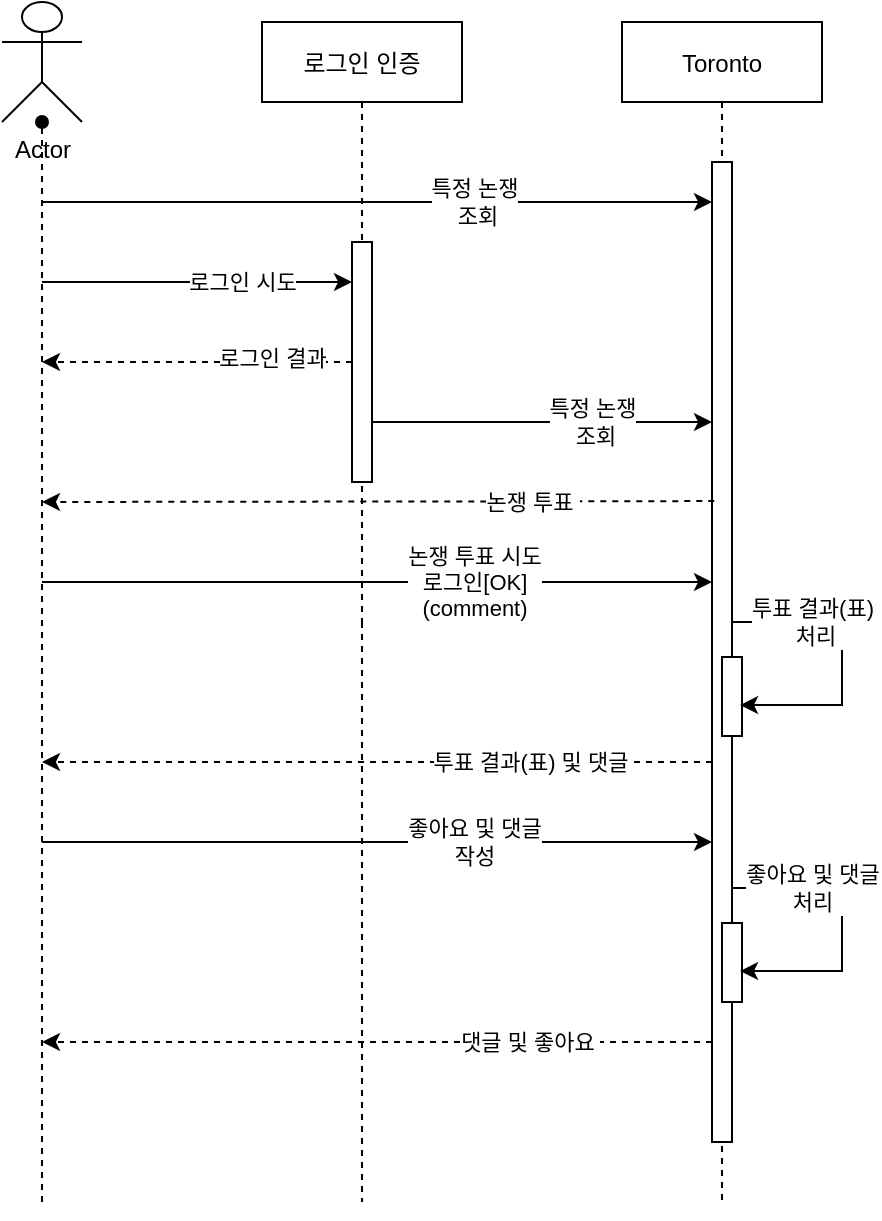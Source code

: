 <mxfile version="20.0.1" type="github">
  <diagram id="kgpKYQtTHZ0yAKxKKP6v" name="Page-1">
    <mxGraphModel dx="1902" dy="720" grid="1" gridSize="10" guides="1" tooltips="1" connect="1" arrows="1" fold="1" page="1" pageScale="1" pageWidth="850" pageHeight="1100" math="0" shadow="0">
      <root>
        <mxCell id="0" />
        <mxCell id="1" parent="0" />
        <mxCell id="PEhFff4IV3TKT-8xSN0i-9" style="edgeStyle=orthogonalEdgeStyle;rounded=0;orthogonalLoop=1;jettySize=auto;html=1;dashed=1;endArrow=none;endFill=0;" edge="1" parent="1" source="3nuBFxr9cyL0pnOWT2aG-1">
          <mxGeometry relative="1" as="geometry">
            <mxPoint x="170" y="670" as="targetPoint" />
          </mxGeometry>
        </mxCell>
        <mxCell id="3nuBFxr9cyL0pnOWT2aG-1" value="로그인 인증" style="shape=umlLifeline;perimeter=lifelinePerimeter;container=1;collapsible=0;recursiveResize=0;rounded=0;shadow=0;strokeWidth=1;" parent="1" vertex="1">
          <mxGeometry x="120" y="80" width="100" height="300" as="geometry" />
        </mxCell>
        <mxCell id="PEhFff4IV3TKT-8xSN0i-24" value="" style="points=[];perimeter=orthogonalPerimeter;rounded=0;shadow=0;strokeWidth=1;" vertex="1" parent="3nuBFxr9cyL0pnOWT2aG-1">
          <mxGeometry x="45" y="110" width="10" height="120" as="geometry" />
        </mxCell>
        <mxCell id="PEhFff4IV3TKT-8xSN0i-23" value="" style="endArrow=classic;html=1;rounded=0;" edge="1" parent="3nuBFxr9cyL0pnOWT2aG-1" target="PEhFff4IV3TKT-8xSN0i-24">
          <mxGeometry width="50" height="50" relative="1" as="geometry">
            <mxPoint x="-110" y="130" as="sourcePoint" />
            <mxPoint x="40" y="130" as="targetPoint" />
          </mxGeometry>
        </mxCell>
        <mxCell id="PEhFff4IV3TKT-8xSN0i-25" value="로그인 시도" style="edgeLabel;html=1;align=center;verticalAlign=middle;resizable=0;points=[];" vertex="1" connectable="0" parent="PEhFff4IV3TKT-8xSN0i-23">
          <mxGeometry x="0.286" relative="1" as="geometry">
            <mxPoint as="offset" />
          </mxGeometry>
        </mxCell>
        <mxCell id="PEhFff4IV3TKT-8xSN0i-49" value="" style="endArrow=classic;html=1;rounded=0;dashed=1;" edge="1" parent="3nuBFxr9cyL0pnOWT2aG-1">
          <mxGeometry width="50" height="50" relative="1" as="geometry">
            <mxPoint x="45" y="170" as="sourcePoint" />
            <mxPoint x="-110" y="170" as="targetPoint" />
          </mxGeometry>
        </mxCell>
        <mxCell id="PEhFff4IV3TKT-8xSN0i-50" value="로그인 결과" style="edgeLabel;html=1;align=center;verticalAlign=middle;resizable=0;points=[];" vertex="1" connectable="0" parent="PEhFff4IV3TKT-8xSN0i-49">
          <mxGeometry x="-0.485" y="-2" relative="1" as="geometry">
            <mxPoint as="offset" />
          </mxGeometry>
        </mxCell>
        <mxCell id="PEhFff4IV3TKT-8xSN0i-47" value="" style="endArrow=classic;html=1;rounded=0;" edge="1" parent="3nuBFxr9cyL0pnOWT2aG-1" target="3nuBFxr9cyL0pnOWT2aG-6">
          <mxGeometry width="50" height="50" relative="1" as="geometry">
            <mxPoint x="55" y="200" as="sourcePoint" />
            <mxPoint x="220" y="200" as="targetPoint" />
            <Array as="points">
              <mxPoint x="195" y="200" />
            </Array>
          </mxGeometry>
        </mxCell>
        <mxCell id="PEhFff4IV3TKT-8xSN0i-48" value="특정 논쟁&lt;br&gt;&amp;nbsp;조회" style="edgeLabel;html=1;align=center;verticalAlign=middle;resizable=0;points=[];" vertex="1" connectable="0" parent="PEhFff4IV3TKT-8xSN0i-47">
          <mxGeometry x="0.286" relative="1" as="geometry">
            <mxPoint as="offset" />
          </mxGeometry>
        </mxCell>
        <mxCell id="3nuBFxr9cyL0pnOWT2aG-5" value="Toronto" style="shape=umlLifeline;perimeter=lifelinePerimeter;container=1;collapsible=0;recursiveResize=0;rounded=0;shadow=0;strokeWidth=1;" parent="1" vertex="1">
          <mxGeometry x="300" y="80" width="100" height="590" as="geometry" />
        </mxCell>
        <mxCell id="3nuBFxr9cyL0pnOWT2aG-6" value="" style="points=[];perimeter=orthogonalPerimeter;rounded=0;shadow=0;strokeWidth=1;" parent="3nuBFxr9cyL0pnOWT2aG-5" vertex="1">
          <mxGeometry x="45" y="70" width="10" height="490" as="geometry" />
        </mxCell>
        <mxCell id="PEhFff4IV3TKT-8xSN0i-69" value="" style="points=[];perimeter=orthogonalPerimeter;rounded=0;shadow=0;strokeWidth=1;" vertex="1" parent="3nuBFxr9cyL0pnOWT2aG-5">
          <mxGeometry x="50" y="450.5" width="10" height="39.5" as="geometry" />
        </mxCell>
        <mxCell id="PEhFff4IV3TKT-8xSN0i-70" value="" style="edgeStyle=elbowEdgeStyle;elbow=horizontal;endArrow=classic;html=1;rounded=0;entryX=0.9;entryY=0.608;entryDx=0;entryDy=0;entryPerimeter=0;" edge="1" parent="3nuBFxr9cyL0pnOWT2aG-5" target="PEhFff4IV3TKT-8xSN0i-69">
          <mxGeometry width="50" height="50" relative="1" as="geometry">
            <mxPoint x="55" y="433" as="sourcePoint" />
            <mxPoint x="170" y="500.5" as="targetPoint" />
            <Array as="points">
              <mxPoint x="110" y="453" />
              <mxPoint x="120" y="460.5" />
            </Array>
          </mxGeometry>
        </mxCell>
        <mxCell id="PEhFff4IV3TKT-8xSN0i-71" value="좋아요 및 댓글 &lt;br&gt;처리" style="edgeLabel;html=1;align=center;verticalAlign=middle;resizable=0;points=[];" vertex="1" connectable="0" parent="PEhFff4IV3TKT-8xSN0i-70">
          <mxGeometry x="-0.458" relative="1" as="geometry">
            <mxPoint as="offset" />
          </mxGeometry>
        </mxCell>
        <mxCell id="PEhFff4IV3TKT-8xSN0i-55" value="" style="endArrow=classic;html=1;rounded=0;dashed=1;exitX=0.114;exitY=0.346;exitDx=0;exitDy=0;exitPerimeter=0;" edge="1" parent="3nuBFxr9cyL0pnOWT2aG-5" source="3nuBFxr9cyL0pnOWT2aG-6">
          <mxGeometry width="50" height="50" relative="1" as="geometry">
            <mxPoint x="40" y="240" as="sourcePoint" />
            <mxPoint x="-290" y="240" as="targetPoint" />
          </mxGeometry>
        </mxCell>
        <mxCell id="PEhFff4IV3TKT-8xSN0i-56" value="논쟁 투표&amp;nbsp;" style="edgeLabel;html=1;align=center;verticalAlign=middle;resizable=0;points=[];" vertex="1" connectable="0" parent="PEhFff4IV3TKT-8xSN0i-55">
          <mxGeometry x="-0.456" relative="1" as="geometry">
            <mxPoint as="offset" />
          </mxGeometry>
        </mxCell>
        <mxCell id="PEhFff4IV3TKT-8xSN0i-61" value="" style="endArrow=classic;html=1;rounded=0;" edge="1" parent="3nuBFxr9cyL0pnOWT2aG-5" target="3nuBFxr9cyL0pnOWT2aG-6">
          <mxGeometry width="50" height="50" relative="1" as="geometry">
            <mxPoint x="-290" y="280" as="sourcePoint" />
            <mxPoint x="40" y="280" as="targetPoint" />
            <Array as="points">
              <mxPoint x="-145" y="280" />
              <mxPoint x="25" y="280" />
            </Array>
          </mxGeometry>
        </mxCell>
        <mxCell id="PEhFff4IV3TKT-8xSN0i-62" value="논쟁 투표 시도&lt;br&gt;로그인[OK]&lt;br&gt;(comment)" style="edgeLabel;html=1;align=center;verticalAlign=middle;resizable=0;points=[];" vertex="1" connectable="0" parent="PEhFff4IV3TKT-8xSN0i-61">
          <mxGeometry x="0.286" relative="1" as="geometry">
            <mxPoint as="offset" />
          </mxGeometry>
        </mxCell>
        <mxCell id="PEhFff4IV3TKT-8xSN0i-72" value="" style="points=[];perimeter=orthogonalPerimeter;rounded=0;shadow=0;strokeWidth=1;" vertex="1" parent="3nuBFxr9cyL0pnOWT2aG-5">
          <mxGeometry x="50" y="317.5" width="10" height="39.5" as="geometry" />
        </mxCell>
        <mxCell id="PEhFff4IV3TKT-8xSN0i-73" value="" style="edgeStyle=elbowEdgeStyle;elbow=horizontal;endArrow=classic;html=1;rounded=0;entryX=0.9;entryY=0.608;entryDx=0;entryDy=0;entryPerimeter=0;" edge="1" parent="3nuBFxr9cyL0pnOWT2aG-5" target="PEhFff4IV3TKT-8xSN0i-72">
          <mxGeometry width="50" height="50" relative="1" as="geometry">
            <mxPoint x="55.0" y="300" as="sourcePoint" />
            <mxPoint x="-130" y="287.5" as="targetPoint" />
            <Array as="points">
              <mxPoint x="110" y="320" />
              <mxPoint x="120" y="327.5" />
            </Array>
          </mxGeometry>
        </mxCell>
        <mxCell id="PEhFff4IV3TKT-8xSN0i-74" value="투표 결과(표)&lt;br&gt;&amp;nbsp;처리" style="edgeLabel;html=1;align=center;verticalAlign=middle;resizable=0;points=[];" vertex="1" connectable="0" parent="PEhFff4IV3TKT-8xSN0i-73">
          <mxGeometry x="-0.458" relative="1" as="geometry">
            <mxPoint as="offset" />
          </mxGeometry>
        </mxCell>
        <mxCell id="PEhFff4IV3TKT-8xSN0i-75" style="edgeStyle=none;rounded=0;orthogonalLoop=1;jettySize=auto;html=1;startArrow=oval;startFill=1;endArrow=none;endFill=0;dashed=1;" edge="1" parent="1" source="PEhFff4IV3TKT-8xSN0i-16">
          <mxGeometry relative="1" as="geometry">
            <mxPoint x="10" y="670" as="targetPoint" />
          </mxGeometry>
        </mxCell>
        <mxCell id="PEhFff4IV3TKT-8xSN0i-16" value="Actor" style="shape=umlActor;verticalLabelPosition=bottom;verticalAlign=top;html=1;outlineConnect=0;" vertex="1" parent="1">
          <mxGeometry x="-10" y="70" width="40" height="60" as="geometry" />
        </mxCell>
        <mxCell id="PEhFff4IV3TKT-8xSN0i-53" value="" style="endArrow=classic;html=1;rounded=0;" edge="1" parent="1">
          <mxGeometry width="50" height="50" relative="1" as="geometry">
            <mxPoint x="10" y="170" as="sourcePoint" />
            <mxPoint x="345" y="170" as="targetPoint" />
            <Array as="points">
              <mxPoint x="150" y="170" />
              <mxPoint x="320" y="170" />
            </Array>
          </mxGeometry>
        </mxCell>
        <mxCell id="PEhFff4IV3TKT-8xSN0i-54" value="특정 논쟁&lt;br&gt;&amp;nbsp;조회" style="edgeLabel;html=1;align=center;verticalAlign=middle;resizable=0;points=[];" vertex="1" connectable="0" parent="PEhFff4IV3TKT-8xSN0i-53">
          <mxGeometry x="0.286" relative="1" as="geometry">
            <mxPoint as="offset" />
          </mxGeometry>
        </mxCell>
        <mxCell id="PEhFff4IV3TKT-8xSN0i-63" value="" style="endArrow=classic;html=1;rounded=0;dashed=1;" edge="1" parent="1">
          <mxGeometry width="50" height="50" relative="1" as="geometry">
            <mxPoint x="345" y="450.0" as="sourcePoint" />
            <mxPoint x="10" y="450.0" as="targetPoint" />
          </mxGeometry>
        </mxCell>
        <mxCell id="PEhFff4IV3TKT-8xSN0i-64" value="투표 결과(표) 및 댓글" style="edgeLabel;html=1;align=center;verticalAlign=middle;resizable=0;points=[];" vertex="1" connectable="0" parent="PEhFff4IV3TKT-8xSN0i-63">
          <mxGeometry x="-0.456" relative="1" as="geometry">
            <mxPoint as="offset" />
          </mxGeometry>
        </mxCell>
        <mxCell id="PEhFff4IV3TKT-8xSN0i-65" value="" style="endArrow=classic;html=1;rounded=0;" edge="1" parent="1">
          <mxGeometry width="50" height="50" relative="1" as="geometry">
            <mxPoint x="10" y="490" as="sourcePoint" />
            <mxPoint x="345" y="490" as="targetPoint" />
            <Array as="points">
              <mxPoint x="150" y="490" />
              <mxPoint x="320" y="490" />
            </Array>
          </mxGeometry>
        </mxCell>
        <mxCell id="PEhFff4IV3TKT-8xSN0i-66" value="좋아요 및 댓글&lt;br&gt;작성" style="edgeLabel;html=1;align=center;verticalAlign=middle;resizable=0;points=[];" vertex="1" connectable="0" parent="PEhFff4IV3TKT-8xSN0i-65">
          <mxGeometry x="0.286" relative="1" as="geometry">
            <mxPoint as="offset" />
          </mxGeometry>
        </mxCell>
        <mxCell id="PEhFff4IV3TKT-8xSN0i-67" value="" style="endArrow=classic;html=1;rounded=0;dashed=1;" edge="1" parent="1">
          <mxGeometry width="50" height="50" relative="1" as="geometry">
            <mxPoint x="345" y="590" as="sourcePoint" />
            <mxPoint x="10" y="590" as="targetPoint" />
          </mxGeometry>
        </mxCell>
        <mxCell id="PEhFff4IV3TKT-8xSN0i-68" value="댓글 및 좋아요&amp;nbsp;" style="edgeLabel;html=1;align=center;verticalAlign=middle;resizable=0;points=[];" vertex="1" connectable="0" parent="PEhFff4IV3TKT-8xSN0i-67">
          <mxGeometry x="-0.456" relative="1" as="geometry">
            <mxPoint as="offset" />
          </mxGeometry>
        </mxCell>
      </root>
    </mxGraphModel>
  </diagram>
</mxfile>
